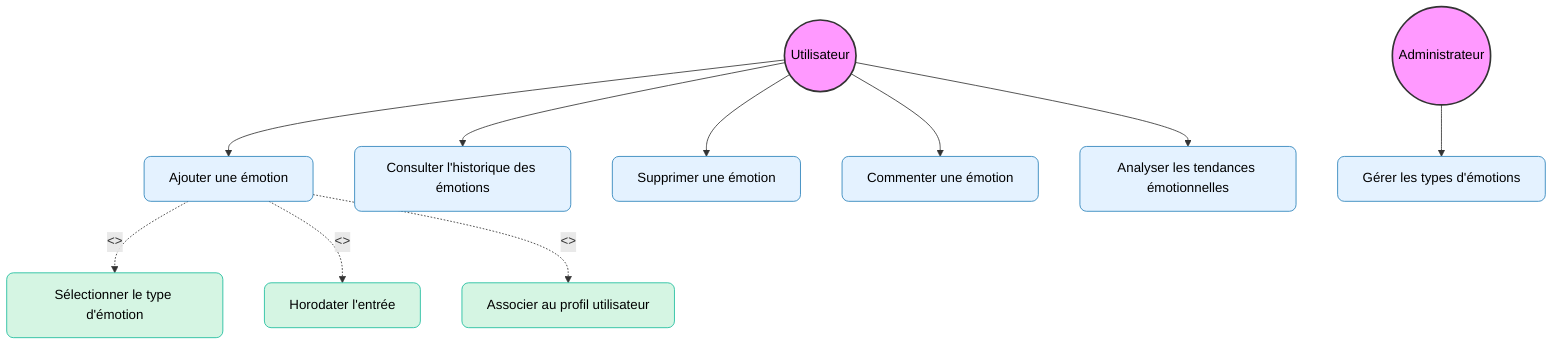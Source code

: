 flowchart TD
    %% Style des acteurs et cas d'utilisation
    classDef actor fill:#f9f,stroke:#333,stroke-width:2px,color:black
    classDef usecase fill:#e4f2ff,stroke:#2980b9,stroke-width:1px,rx:8px,ry:8px,color:black
    classDef include fill:#d5f5e3,stroke:#1abc9c,stroke-width:1px,rx:8px,ry:8px,color:black
    classDef extend fill:#fdedec,stroke:#e74c3c,stroke-width:1px,rx:8px,ry:8px,color:black

    %% Acteurs
    User((Utilisateur)):::actor
    Admin((Administrateur)):::actor
    
    %% Cas d'utilisation
    UC1[Ajouter une émotion]:::usecase
    UC2["Consulter l'historique des émotions"]:::usecase
    UC3[Supprimer une émotion]:::usecase
    UC4[Commenter une émotion]:::usecase
    UC5[Analyser les tendances émotionnelles]:::usecase
    UC6["Gérer les types d'émotions"]:::usecase
    
    %% Cas d'inclusion
    UC_S["Sélectionner le type d'émotion"]:::include
    UC_H["Horodater l'entrée"]:::include
    UC_A[Associer au profil utilisateur]:::include
    
    %% Relations utilisateur
    User --> UC1
    User --> UC2
    User --> UC3
    User --> UC4
    User --> UC5
    
    %% Relations admin
    Admin --> UC6
    
    %% Relations d'inclusion
    UC1 -.-> |<<include>>| UC_S
    UC1 -.-> |<<include>>| UC_H
    UC1 -.-> |<<include>>| UC_A